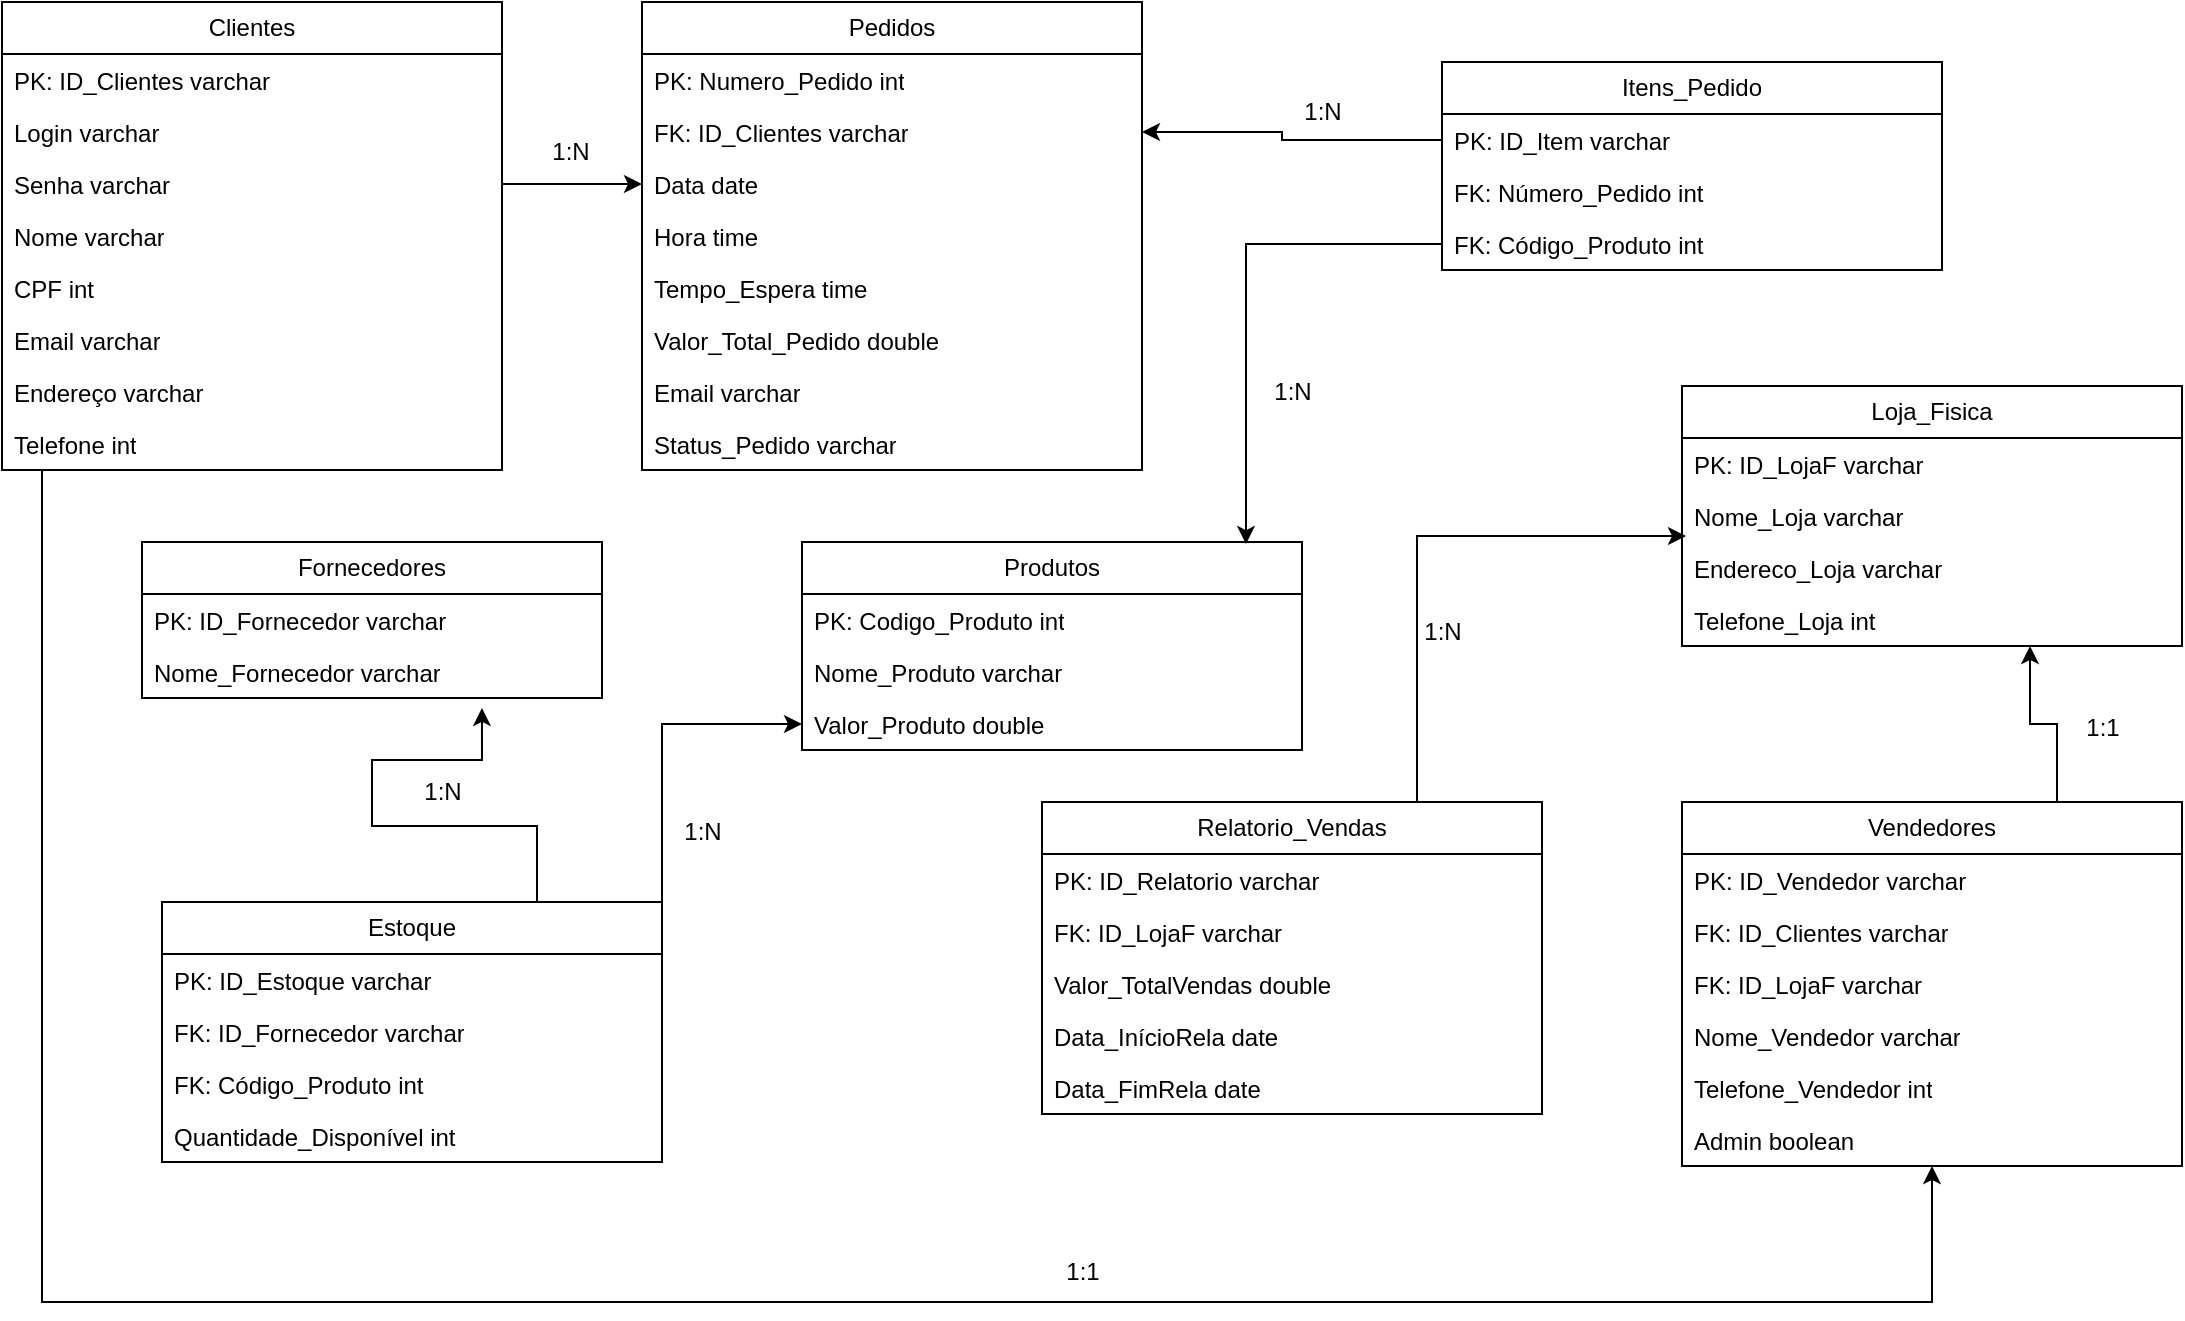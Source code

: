 <mxfile version="21.7.5" type="device">
  <diagram id="C5RBs43oDa-KdzZeNtuy" name="Page-1">
    <mxGraphModel dx="1434" dy="758" grid="1" gridSize="10" guides="1" tooltips="1" connect="1" arrows="1" fold="1" page="1" pageScale="1" pageWidth="827" pageHeight="1169" math="0" shadow="0">
      <root>
        <mxCell id="WIyWlLk6GJQsqaUBKTNV-0" />
        <mxCell id="WIyWlLk6GJQsqaUBKTNV-1" parent="WIyWlLk6GJQsqaUBKTNV-0" />
        <mxCell id="zgq8s6oH6BUuVLxjfa1--68" style="edgeStyle=orthogonalEdgeStyle;rounded=0;orthogonalLoop=1;jettySize=auto;html=1;" edge="1" parent="WIyWlLk6GJQsqaUBKTNV-1" source="zgq8s6oH6BUuVLxjfa1--0" target="zgq8s6oH6BUuVLxjfa1--45">
          <mxGeometry relative="1" as="geometry">
            <Array as="points">
              <mxPoint x="150" y="670" />
              <mxPoint x="1095" y="670" />
            </Array>
          </mxGeometry>
        </mxCell>
        <mxCell id="zgq8s6oH6BUuVLxjfa1--0" value="Clientes" style="swimlane;fontStyle=0;childLayout=stackLayout;horizontal=1;startSize=26;fillColor=none;horizontalStack=0;resizeParent=1;resizeParentMax=0;resizeLast=0;collapsible=1;marginBottom=0;whiteSpace=wrap;html=1;" vertex="1" parent="WIyWlLk6GJQsqaUBKTNV-1">
          <mxGeometry x="130" y="20" width="250" height="234" as="geometry" />
        </mxCell>
        <mxCell id="zgq8s6oH6BUuVLxjfa1--1" value="PK: ID_Clientes varchar" style="text;strokeColor=none;fillColor=none;align=left;verticalAlign=top;spacingLeft=4;spacingRight=4;overflow=hidden;rotatable=0;points=[[0,0.5],[1,0.5]];portConstraint=eastwest;whiteSpace=wrap;html=1;" vertex="1" parent="zgq8s6oH6BUuVLxjfa1--0">
          <mxGeometry y="26" width="250" height="26" as="geometry" />
        </mxCell>
        <mxCell id="zgq8s6oH6BUuVLxjfa1--2" value="Login varchar" style="text;strokeColor=none;fillColor=none;align=left;verticalAlign=top;spacingLeft=4;spacingRight=4;overflow=hidden;rotatable=0;points=[[0,0.5],[1,0.5]];portConstraint=eastwest;whiteSpace=wrap;html=1;" vertex="1" parent="zgq8s6oH6BUuVLxjfa1--0">
          <mxGeometry y="52" width="250" height="26" as="geometry" />
        </mxCell>
        <mxCell id="zgq8s6oH6BUuVLxjfa1--3" value="Senha varchar" style="text;strokeColor=none;fillColor=none;align=left;verticalAlign=top;spacingLeft=4;spacingRight=4;overflow=hidden;rotatable=0;points=[[0,0.5],[1,0.5]];portConstraint=eastwest;whiteSpace=wrap;html=1;" vertex="1" parent="zgq8s6oH6BUuVLxjfa1--0">
          <mxGeometry y="78" width="250" height="26" as="geometry" />
        </mxCell>
        <mxCell id="zgq8s6oH6BUuVLxjfa1--5" value="Nome varchar" style="text;strokeColor=none;fillColor=none;align=left;verticalAlign=top;spacingLeft=4;spacingRight=4;overflow=hidden;rotatable=0;points=[[0,0.5],[1,0.5]];portConstraint=eastwest;whiteSpace=wrap;html=1;" vertex="1" parent="zgq8s6oH6BUuVLxjfa1--0">
          <mxGeometry y="104" width="250" height="26" as="geometry" />
        </mxCell>
        <mxCell id="zgq8s6oH6BUuVLxjfa1--6" value="CPF int" style="text;strokeColor=none;fillColor=none;align=left;verticalAlign=top;spacingLeft=4;spacingRight=4;overflow=hidden;rotatable=0;points=[[0,0.5],[1,0.5]];portConstraint=eastwest;whiteSpace=wrap;html=1;" vertex="1" parent="zgq8s6oH6BUuVLxjfa1--0">
          <mxGeometry y="130" width="250" height="26" as="geometry" />
        </mxCell>
        <mxCell id="zgq8s6oH6BUuVLxjfa1--7" value="Email varchar" style="text;strokeColor=none;fillColor=none;align=left;verticalAlign=top;spacingLeft=4;spacingRight=4;overflow=hidden;rotatable=0;points=[[0,0.5],[1,0.5]];portConstraint=eastwest;whiteSpace=wrap;html=1;" vertex="1" parent="zgq8s6oH6BUuVLxjfa1--0">
          <mxGeometry y="156" width="250" height="26" as="geometry" />
        </mxCell>
        <mxCell id="zgq8s6oH6BUuVLxjfa1--8" value="Endereço varchar" style="text;strokeColor=none;fillColor=none;align=left;verticalAlign=top;spacingLeft=4;spacingRight=4;overflow=hidden;rotatable=0;points=[[0,0.5],[1,0.5]];portConstraint=eastwest;whiteSpace=wrap;html=1;" vertex="1" parent="zgq8s6oH6BUuVLxjfa1--0">
          <mxGeometry y="182" width="250" height="26" as="geometry" />
        </mxCell>
        <mxCell id="zgq8s6oH6BUuVLxjfa1--9" value="Telefone int" style="text;strokeColor=none;fillColor=none;align=left;verticalAlign=top;spacingLeft=4;spacingRight=4;overflow=hidden;rotatable=0;points=[[0,0.5],[1,0.5]];portConstraint=eastwest;whiteSpace=wrap;html=1;" vertex="1" parent="zgq8s6oH6BUuVLxjfa1--0">
          <mxGeometry y="208" width="250" height="26" as="geometry" />
        </mxCell>
        <mxCell id="zgq8s6oH6BUuVLxjfa1--10" value="Produtos" style="swimlane;fontStyle=0;childLayout=stackLayout;horizontal=1;startSize=26;fillColor=none;horizontalStack=0;resizeParent=1;resizeParentMax=0;resizeLast=0;collapsible=1;marginBottom=0;whiteSpace=wrap;html=1;" vertex="1" parent="WIyWlLk6GJQsqaUBKTNV-1">
          <mxGeometry x="530" y="290" width="250" height="104" as="geometry" />
        </mxCell>
        <mxCell id="zgq8s6oH6BUuVLxjfa1--11" value="PK: Codigo_Produto int" style="text;strokeColor=none;fillColor=none;align=left;verticalAlign=top;spacingLeft=4;spacingRight=4;overflow=hidden;rotatable=0;points=[[0,0.5],[1,0.5]];portConstraint=eastwest;whiteSpace=wrap;html=1;" vertex="1" parent="zgq8s6oH6BUuVLxjfa1--10">
          <mxGeometry y="26" width="250" height="26" as="geometry" />
        </mxCell>
        <mxCell id="zgq8s6oH6BUuVLxjfa1--12" value="Nome_Produto varchar" style="text;strokeColor=none;fillColor=none;align=left;verticalAlign=top;spacingLeft=4;spacingRight=4;overflow=hidden;rotatable=0;points=[[0,0.5],[1,0.5]];portConstraint=eastwest;whiteSpace=wrap;html=1;" vertex="1" parent="zgq8s6oH6BUuVLxjfa1--10">
          <mxGeometry y="52" width="250" height="26" as="geometry" />
        </mxCell>
        <mxCell id="zgq8s6oH6BUuVLxjfa1--13" value="Valor_Produto double" style="text;strokeColor=none;fillColor=none;align=left;verticalAlign=top;spacingLeft=4;spacingRight=4;overflow=hidden;rotatable=0;points=[[0,0.5],[1,0.5]];portConstraint=eastwest;whiteSpace=wrap;html=1;" vertex="1" parent="zgq8s6oH6BUuVLxjfa1--10">
          <mxGeometry y="78" width="250" height="26" as="geometry" />
        </mxCell>
        <mxCell id="zgq8s6oH6BUuVLxjfa1--19" value="Pedidos" style="swimlane;fontStyle=0;childLayout=stackLayout;horizontal=1;startSize=26;fillColor=none;horizontalStack=0;resizeParent=1;resizeParentMax=0;resizeLast=0;collapsible=1;marginBottom=0;whiteSpace=wrap;html=1;" vertex="1" parent="WIyWlLk6GJQsqaUBKTNV-1">
          <mxGeometry x="450" y="20" width="250" height="234" as="geometry" />
        </mxCell>
        <mxCell id="zgq8s6oH6BUuVLxjfa1--20" value="PK: Numero_Pedido int" style="text;strokeColor=none;fillColor=none;align=left;verticalAlign=top;spacingLeft=4;spacingRight=4;overflow=hidden;rotatable=0;points=[[0,0.5],[1,0.5]];portConstraint=eastwest;whiteSpace=wrap;html=1;" vertex="1" parent="zgq8s6oH6BUuVLxjfa1--19">
          <mxGeometry y="26" width="250" height="26" as="geometry" />
        </mxCell>
        <mxCell id="zgq8s6oH6BUuVLxjfa1--27" value="FK: ID_Clientes varchar" style="text;strokeColor=none;fillColor=none;align=left;verticalAlign=top;spacingLeft=4;spacingRight=4;overflow=hidden;rotatable=0;points=[[0,0.5],[1,0.5]];portConstraint=eastwest;whiteSpace=wrap;html=1;" vertex="1" parent="zgq8s6oH6BUuVLxjfa1--19">
          <mxGeometry y="52" width="250" height="26" as="geometry" />
        </mxCell>
        <mxCell id="zgq8s6oH6BUuVLxjfa1--21" value="Data date" style="text;strokeColor=none;fillColor=none;align=left;verticalAlign=top;spacingLeft=4;spacingRight=4;overflow=hidden;rotatable=0;points=[[0,0.5],[1,0.5]];portConstraint=eastwest;whiteSpace=wrap;html=1;" vertex="1" parent="zgq8s6oH6BUuVLxjfa1--19">
          <mxGeometry y="78" width="250" height="26" as="geometry" />
        </mxCell>
        <mxCell id="zgq8s6oH6BUuVLxjfa1--22" value="Hora time" style="text;strokeColor=none;fillColor=none;align=left;verticalAlign=top;spacingLeft=4;spacingRight=4;overflow=hidden;rotatable=0;points=[[0,0.5],[1,0.5]];portConstraint=eastwest;whiteSpace=wrap;html=1;" vertex="1" parent="zgq8s6oH6BUuVLxjfa1--19">
          <mxGeometry y="104" width="250" height="26" as="geometry" />
        </mxCell>
        <mxCell id="zgq8s6oH6BUuVLxjfa1--23" value="Tempo_Espera time&lt;br&gt;" style="text;strokeColor=none;fillColor=none;align=left;verticalAlign=top;spacingLeft=4;spacingRight=4;overflow=hidden;rotatable=0;points=[[0,0.5],[1,0.5]];portConstraint=eastwest;whiteSpace=wrap;html=1;" vertex="1" parent="zgq8s6oH6BUuVLxjfa1--19">
          <mxGeometry y="130" width="250" height="26" as="geometry" />
        </mxCell>
        <mxCell id="zgq8s6oH6BUuVLxjfa1--24" value="Valor_Total_Pedido double" style="text;strokeColor=none;fillColor=none;align=left;verticalAlign=top;spacingLeft=4;spacingRight=4;overflow=hidden;rotatable=0;points=[[0,0.5],[1,0.5]];portConstraint=eastwest;whiteSpace=wrap;html=1;" vertex="1" parent="zgq8s6oH6BUuVLxjfa1--19">
          <mxGeometry y="156" width="250" height="26" as="geometry" />
        </mxCell>
        <mxCell id="zgq8s6oH6BUuVLxjfa1--25" value="Email varchar" style="text;strokeColor=none;fillColor=none;align=left;verticalAlign=top;spacingLeft=4;spacingRight=4;overflow=hidden;rotatable=0;points=[[0,0.5],[1,0.5]];portConstraint=eastwest;whiteSpace=wrap;html=1;" vertex="1" parent="zgq8s6oH6BUuVLxjfa1--19">
          <mxGeometry y="182" width="250" height="26" as="geometry" />
        </mxCell>
        <mxCell id="zgq8s6oH6BUuVLxjfa1--26" value="Status_Pedido varchar" style="text;strokeColor=none;fillColor=none;align=left;verticalAlign=top;spacingLeft=4;spacingRight=4;overflow=hidden;rotatable=0;points=[[0,0.5],[1,0.5]];portConstraint=eastwest;whiteSpace=wrap;html=1;" vertex="1" parent="zgq8s6oH6BUuVLxjfa1--19">
          <mxGeometry y="208" width="250" height="26" as="geometry" />
        </mxCell>
        <mxCell id="zgq8s6oH6BUuVLxjfa1--28" value="Itens_Pedido" style="swimlane;fontStyle=0;childLayout=stackLayout;horizontal=1;startSize=26;fillColor=none;horizontalStack=0;resizeParent=1;resizeParentMax=0;resizeLast=0;collapsible=1;marginBottom=0;whiteSpace=wrap;html=1;" vertex="1" parent="WIyWlLk6GJQsqaUBKTNV-1">
          <mxGeometry x="850" y="50" width="250" height="104" as="geometry" />
        </mxCell>
        <mxCell id="zgq8s6oH6BUuVLxjfa1--29" value="PK: ID_Item varchar" style="text;strokeColor=none;fillColor=none;align=left;verticalAlign=top;spacingLeft=4;spacingRight=4;overflow=hidden;rotatable=0;points=[[0,0.5],[1,0.5]];portConstraint=eastwest;whiteSpace=wrap;html=1;" vertex="1" parent="zgq8s6oH6BUuVLxjfa1--28">
          <mxGeometry y="26" width="250" height="26" as="geometry" />
        </mxCell>
        <mxCell id="zgq8s6oH6BUuVLxjfa1--30" value="FK: Número_Pedido int" style="text;strokeColor=none;fillColor=none;align=left;verticalAlign=top;spacingLeft=4;spacingRight=4;overflow=hidden;rotatable=0;points=[[0,0.5],[1,0.5]];portConstraint=eastwest;whiteSpace=wrap;html=1;" vertex="1" parent="zgq8s6oH6BUuVLxjfa1--28">
          <mxGeometry y="52" width="250" height="26" as="geometry" />
        </mxCell>
        <mxCell id="zgq8s6oH6BUuVLxjfa1--31" value="FK: Código_Produto int&lt;br&gt;" style="text;strokeColor=none;fillColor=none;align=left;verticalAlign=top;spacingLeft=4;spacingRight=4;overflow=hidden;rotatable=0;points=[[0,0.5],[1,0.5]];portConstraint=eastwest;whiteSpace=wrap;html=1;" vertex="1" parent="zgq8s6oH6BUuVLxjfa1--28">
          <mxGeometry y="78" width="250" height="26" as="geometry" />
        </mxCell>
        <mxCell id="zgq8s6oH6BUuVLxjfa1--32" value="Fornecedores" style="swimlane;fontStyle=0;childLayout=stackLayout;horizontal=1;startSize=26;fillColor=none;horizontalStack=0;resizeParent=1;resizeParentMax=0;resizeLast=0;collapsible=1;marginBottom=0;whiteSpace=wrap;html=1;" vertex="1" parent="WIyWlLk6GJQsqaUBKTNV-1">
          <mxGeometry x="200" y="290" width="230" height="78" as="geometry" />
        </mxCell>
        <mxCell id="zgq8s6oH6BUuVLxjfa1--33" value="PK: ID_Fornecedor varchar" style="text;strokeColor=none;fillColor=none;align=left;verticalAlign=top;spacingLeft=4;spacingRight=4;overflow=hidden;rotatable=0;points=[[0,0.5],[1,0.5]];portConstraint=eastwest;whiteSpace=wrap;html=1;" vertex="1" parent="zgq8s6oH6BUuVLxjfa1--32">
          <mxGeometry y="26" width="230" height="26" as="geometry" />
        </mxCell>
        <mxCell id="zgq8s6oH6BUuVLxjfa1--34" value="Nome_Fornecedor varchar" style="text;strokeColor=none;fillColor=none;align=left;verticalAlign=top;spacingLeft=4;spacingRight=4;overflow=hidden;rotatable=0;points=[[0,0.5],[1,0.5]];portConstraint=eastwest;whiteSpace=wrap;html=1;" vertex="1" parent="zgq8s6oH6BUuVLxjfa1--32">
          <mxGeometry y="52" width="230" height="26" as="geometry" />
        </mxCell>
        <mxCell id="zgq8s6oH6BUuVLxjfa1--77" style="edgeStyle=orthogonalEdgeStyle;rounded=0;orthogonalLoop=1;jettySize=auto;html=1;exitX=0.75;exitY=0;exitDx=0;exitDy=0;entryX=0.739;entryY=1.192;entryDx=0;entryDy=0;entryPerimeter=0;" edge="1" parent="WIyWlLk6GJQsqaUBKTNV-1" source="zgq8s6oH6BUuVLxjfa1--36" target="zgq8s6oH6BUuVLxjfa1--34">
          <mxGeometry relative="1" as="geometry">
            <Array as="points">
              <mxPoint x="398" y="432" />
              <mxPoint x="315" y="432" />
              <mxPoint x="315" y="399" />
            </Array>
          </mxGeometry>
        </mxCell>
        <mxCell id="zgq8s6oH6BUuVLxjfa1--78" style="edgeStyle=orthogonalEdgeStyle;rounded=0;orthogonalLoop=1;jettySize=auto;html=1;exitX=1;exitY=0;exitDx=0;exitDy=0;" edge="1" parent="WIyWlLk6GJQsqaUBKTNV-1" source="zgq8s6oH6BUuVLxjfa1--36" target="zgq8s6oH6BUuVLxjfa1--13">
          <mxGeometry relative="1" as="geometry" />
        </mxCell>
        <mxCell id="zgq8s6oH6BUuVLxjfa1--36" value="Estoque" style="swimlane;fontStyle=0;childLayout=stackLayout;horizontal=1;startSize=26;fillColor=none;horizontalStack=0;resizeParent=1;resizeParentMax=0;resizeLast=0;collapsible=1;marginBottom=0;whiteSpace=wrap;html=1;" vertex="1" parent="WIyWlLk6GJQsqaUBKTNV-1">
          <mxGeometry x="210" y="470" width="250" height="130" as="geometry" />
        </mxCell>
        <mxCell id="zgq8s6oH6BUuVLxjfa1--37" value="PK: ID_Estoque varchar" style="text;strokeColor=none;fillColor=none;align=left;verticalAlign=top;spacingLeft=4;spacingRight=4;overflow=hidden;rotatable=0;points=[[0,0.5],[1,0.5]];portConstraint=eastwest;whiteSpace=wrap;html=1;" vertex="1" parent="zgq8s6oH6BUuVLxjfa1--36">
          <mxGeometry y="26" width="250" height="26" as="geometry" />
        </mxCell>
        <mxCell id="zgq8s6oH6BUuVLxjfa1--39" value="FK: ID_Fornecedor varchar" style="text;strokeColor=none;fillColor=none;align=left;verticalAlign=top;spacingLeft=4;spacingRight=4;overflow=hidden;rotatable=0;points=[[0,0.5],[1,0.5]];portConstraint=eastwest;whiteSpace=wrap;html=1;" vertex="1" parent="zgq8s6oH6BUuVLxjfa1--36">
          <mxGeometry y="52" width="250" height="26" as="geometry" />
        </mxCell>
        <mxCell id="zgq8s6oH6BUuVLxjfa1--40" value="FK: Código_Produto int&lt;br&gt;" style="text;strokeColor=none;fillColor=none;align=left;verticalAlign=top;spacingLeft=4;spacingRight=4;overflow=hidden;rotatable=0;points=[[0,0.5],[1,0.5]];portConstraint=eastwest;whiteSpace=wrap;html=1;" vertex="1" parent="zgq8s6oH6BUuVLxjfa1--36">
          <mxGeometry y="78" width="250" height="26" as="geometry" />
        </mxCell>
        <mxCell id="zgq8s6oH6BUuVLxjfa1--38" value="Quantidade_Disponível int" style="text;strokeColor=none;fillColor=none;align=left;verticalAlign=top;spacingLeft=4;spacingRight=4;overflow=hidden;rotatable=0;points=[[0,0.5],[1,0.5]];portConstraint=eastwest;whiteSpace=wrap;html=1;" vertex="1" parent="zgq8s6oH6BUuVLxjfa1--36">
          <mxGeometry y="104" width="250" height="26" as="geometry" />
        </mxCell>
        <mxCell id="zgq8s6oH6BUuVLxjfa1--73" style="edgeStyle=orthogonalEdgeStyle;rounded=0;orthogonalLoop=1;jettySize=auto;html=1;exitX=0.75;exitY=0;exitDx=0;exitDy=0;entryX=0.696;entryY=1;entryDx=0;entryDy=0;entryPerimeter=0;" edge="1" parent="WIyWlLk6GJQsqaUBKTNV-1" source="zgq8s6oH6BUuVLxjfa1--41" target="zgq8s6oH6BUuVLxjfa1--54">
          <mxGeometry relative="1" as="geometry" />
        </mxCell>
        <mxCell id="zgq8s6oH6BUuVLxjfa1--41" value="Vendedores" style="swimlane;fontStyle=0;childLayout=stackLayout;horizontal=1;startSize=26;fillColor=none;horizontalStack=0;resizeParent=1;resizeParentMax=0;resizeLast=0;collapsible=1;marginBottom=0;whiteSpace=wrap;html=1;" vertex="1" parent="WIyWlLk6GJQsqaUBKTNV-1">
          <mxGeometry x="970" y="420" width="250" height="182" as="geometry" />
        </mxCell>
        <mxCell id="zgq8s6oH6BUuVLxjfa1--42" value="PK: ID_Vendedor varchar" style="text;strokeColor=none;fillColor=none;align=left;verticalAlign=top;spacingLeft=4;spacingRight=4;overflow=hidden;rotatable=0;points=[[0,0.5],[1,0.5]];portConstraint=eastwest;whiteSpace=wrap;html=1;" vertex="1" parent="zgq8s6oH6BUuVLxjfa1--41">
          <mxGeometry y="26" width="250" height="26" as="geometry" />
        </mxCell>
        <mxCell id="zgq8s6oH6BUuVLxjfa1--47" value="FK: ID_Clientes varchar" style="text;strokeColor=none;fillColor=none;align=left;verticalAlign=top;spacingLeft=4;spacingRight=4;overflow=hidden;rotatable=0;points=[[0,0.5],[1,0.5]];portConstraint=eastwest;whiteSpace=wrap;html=1;" vertex="1" parent="zgq8s6oH6BUuVLxjfa1--41">
          <mxGeometry y="52" width="250" height="26" as="geometry" />
        </mxCell>
        <mxCell id="zgq8s6oH6BUuVLxjfa1--46" value="FK: ID_LojaF varchar" style="text;strokeColor=none;fillColor=none;align=left;verticalAlign=top;spacingLeft=4;spacingRight=4;overflow=hidden;rotatable=0;points=[[0,0.5],[1,0.5]];portConstraint=eastwest;whiteSpace=wrap;html=1;" vertex="1" parent="zgq8s6oH6BUuVLxjfa1--41">
          <mxGeometry y="78" width="250" height="26" as="geometry" />
        </mxCell>
        <mxCell id="zgq8s6oH6BUuVLxjfa1--43" value="Nome_Vendedor varchar" style="text;strokeColor=none;fillColor=none;align=left;verticalAlign=top;spacingLeft=4;spacingRight=4;overflow=hidden;rotatable=0;points=[[0,0.5],[1,0.5]];portConstraint=eastwest;whiteSpace=wrap;html=1;" vertex="1" parent="zgq8s6oH6BUuVLxjfa1--41">
          <mxGeometry y="104" width="250" height="26" as="geometry" />
        </mxCell>
        <mxCell id="zgq8s6oH6BUuVLxjfa1--44" value="Telefone_Vendedor int" style="text;strokeColor=none;fillColor=none;align=left;verticalAlign=top;spacingLeft=4;spacingRight=4;overflow=hidden;rotatable=0;points=[[0,0.5],[1,0.5]];portConstraint=eastwest;whiteSpace=wrap;html=1;" vertex="1" parent="zgq8s6oH6BUuVLxjfa1--41">
          <mxGeometry y="130" width="250" height="26" as="geometry" />
        </mxCell>
        <mxCell id="zgq8s6oH6BUuVLxjfa1--45" value="Admin boolean" style="text;strokeColor=none;fillColor=none;align=left;verticalAlign=top;spacingLeft=4;spacingRight=4;overflow=hidden;rotatable=0;points=[[0,0.5],[1,0.5]];portConstraint=eastwest;whiteSpace=wrap;html=1;" vertex="1" parent="zgq8s6oH6BUuVLxjfa1--41">
          <mxGeometry y="156" width="250" height="26" as="geometry" />
        </mxCell>
        <mxCell id="zgq8s6oH6BUuVLxjfa1--50" value="Loja_Fisica" style="swimlane;fontStyle=0;childLayout=stackLayout;horizontal=1;startSize=26;fillColor=none;horizontalStack=0;resizeParent=1;resizeParentMax=0;resizeLast=0;collapsible=1;marginBottom=0;whiteSpace=wrap;html=1;" vertex="1" parent="WIyWlLk6GJQsqaUBKTNV-1">
          <mxGeometry x="970" y="212" width="250" height="130" as="geometry" />
        </mxCell>
        <mxCell id="zgq8s6oH6BUuVLxjfa1--51" value="PK: ID_LojaF varchar" style="text;strokeColor=none;fillColor=none;align=left;verticalAlign=top;spacingLeft=4;spacingRight=4;overflow=hidden;rotatable=0;points=[[0,0.5],[1,0.5]];portConstraint=eastwest;whiteSpace=wrap;html=1;" vertex="1" parent="zgq8s6oH6BUuVLxjfa1--50">
          <mxGeometry y="26" width="250" height="26" as="geometry" />
        </mxCell>
        <mxCell id="zgq8s6oH6BUuVLxjfa1--52" value="Nome_Loja varchar" style="text;strokeColor=none;fillColor=none;align=left;verticalAlign=top;spacingLeft=4;spacingRight=4;overflow=hidden;rotatable=0;points=[[0,0.5],[1,0.5]];portConstraint=eastwest;whiteSpace=wrap;html=1;" vertex="1" parent="zgq8s6oH6BUuVLxjfa1--50">
          <mxGeometry y="52" width="250" height="26" as="geometry" />
        </mxCell>
        <mxCell id="zgq8s6oH6BUuVLxjfa1--53" value="Endereco_Loja varchar" style="text;strokeColor=none;fillColor=none;align=left;verticalAlign=top;spacingLeft=4;spacingRight=4;overflow=hidden;rotatable=0;points=[[0,0.5],[1,0.5]];portConstraint=eastwest;whiteSpace=wrap;html=1;" vertex="1" parent="zgq8s6oH6BUuVLxjfa1--50">
          <mxGeometry y="78" width="250" height="26" as="geometry" />
        </mxCell>
        <mxCell id="zgq8s6oH6BUuVLxjfa1--54" value="Telefone_Loja int" style="text;strokeColor=none;fillColor=none;align=left;verticalAlign=top;spacingLeft=4;spacingRight=4;overflow=hidden;rotatable=0;points=[[0,0.5],[1,0.5]];portConstraint=eastwest;whiteSpace=wrap;html=1;" vertex="1" parent="zgq8s6oH6BUuVLxjfa1--50">
          <mxGeometry y="104" width="250" height="26" as="geometry" />
        </mxCell>
        <mxCell id="zgq8s6oH6BUuVLxjfa1--72" style="edgeStyle=orthogonalEdgeStyle;rounded=0;orthogonalLoop=1;jettySize=auto;html=1;exitX=0.75;exitY=0;exitDx=0;exitDy=0;entryX=0.008;entryY=-0.115;entryDx=0;entryDy=0;entryPerimeter=0;" edge="1" parent="WIyWlLk6GJQsqaUBKTNV-1" source="zgq8s6oH6BUuVLxjfa1--55" target="zgq8s6oH6BUuVLxjfa1--53">
          <mxGeometry relative="1" as="geometry" />
        </mxCell>
        <mxCell id="zgq8s6oH6BUuVLxjfa1--55" value="Relatorio_Vendas" style="swimlane;fontStyle=0;childLayout=stackLayout;horizontal=1;startSize=26;fillColor=none;horizontalStack=0;resizeParent=1;resizeParentMax=0;resizeLast=0;collapsible=1;marginBottom=0;whiteSpace=wrap;html=1;" vertex="1" parent="WIyWlLk6GJQsqaUBKTNV-1">
          <mxGeometry x="650" y="420" width="250" height="156" as="geometry" />
        </mxCell>
        <mxCell id="zgq8s6oH6BUuVLxjfa1--56" value="PK: ID_Relatorio varchar" style="text;strokeColor=none;fillColor=none;align=left;verticalAlign=top;spacingLeft=4;spacingRight=4;overflow=hidden;rotatable=0;points=[[0,0.5],[1,0.5]];portConstraint=eastwest;whiteSpace=wrap;html=1;" vertex="1" parent="zgq8s6oH6BUuVLxjfa1--55">
          <mxGeometry y="26" width="250" height="26" as="geometry" />
        </mxCell>
        <mxCell id="zgq8s6oH6BUuVLxjfa1--60" value="FK: ID_LojaF varchar" style="text;strokeColor=none;fillColor=none;align=left;verticalAlign=top;spacingLeft=4;spacingRight=4;overflow=hidden;rotatable=0;points=[[0,0.5],[1,0.5]];portConstraint=eastwest;whiteSpace=wrap;html=1;" vertex="1" parent="zgq8s6oH6BUuVLxjfa1--55">
          <mxGeometry y="52" width="250" height="26" as="geometry" />
        </mxCell>
        <mxCell id="zgq8s6oH6BUuVLxjfa1--57" value="Valor_TotalVendas double" style="text;strokeColor=none;fillColor=none;align=left;verticalAlign=top;spacingLeft=4;spacingRight=4;overflow=hidden;rotatable=0;points=[[0,0.5],[1,0.5]];portConstraint=eastwest;whiteSpace=wrap;html=1;" vertex="1" parent="zgq8s6oH6BUuVLxjfa1--55">
          <mxGeometry y="78" width="250" height="26" as="geometry" />
        </mxCell>
        <mxCell id="zgq8s6oH6BUuVLxjfa1--58" value="Data_InícioRela date" style="text;strokeColor=none;fillColor=none;align=left;verticalAlign=top;spacingLeft=4;spacingRight=4;overflow=hidden;rotatable=0;points=[[0,0.5],[1,0.5]];portConstraint=eastwest;whiteSpace=wrap;html=1;" vertex="1" parent="zgq8s6oH6BUuVLxjfa1--55">
          <mxGeometry y="104" width="250" height="26" as="geometry" />
        </mxCell>
        <mxCell id="zgq8s6oH6BUuVLxjfa1--59" value="Data_FimRela date" style="text;strokeColor=none;fillColor=none;align=left;verticalAlign=top;spacingLeft=4;spacingRight=4;overflow=hidden;rotatable=0;points=[[0,0.5],[1,0.5]];portConstraint=eastwest;whiteSpace=wrap;html=1;" vertex="1" parent="zgq8s6oH6BUuVLxjfa1--55">
          <mxGeometry y="130" width="250" height="26" as="geometry" />
        </mxCell>
        <mxCell id="zgq8s6oH6BUuVLxjfa1--74" style="edgeStyle=orthogonalEdgeStyle;rounded=0;orthogonalLoop=1;jettySize=auto;html=1;exitX=0;exitY=0.5;exitDx=0;exitDy=0;entryX=1;entryY=0.5;entryDx=0;entryDy=0;" edge="1" parent="WIyWlLk6GJQsqaUBKTNV-1" source="zgq8s6oH6BUuVLxjfa1--29" target="zgq8s6oH6BUuVLxjfa1--27">
          <mxGeometry relative="1" as="geometry">
            <Array as="points">
              <mxPoint x="770" y="89" />
              <mxPoint x="770" y="85" />
            </Array>
          </mxGeometry>
        </mxCell>
        <mxCell id="zgq8s6oH6BUuVLxjfa1--75" style="edgeStyle=orthogonalEdgeStyle;rounded=0;orthogonalLoop=1;jettySize=auto;html=1;exitX=0;exitY=0.5;exitDx=0;exitDy=0;entryX=0.888;entryY=0.01;entryDx=0;entryDy=0;entryPerimeter=0;" edge="1" parent="WIyWlLk6GJQsqaUBKTNV-1" source="zgq8s6oH6BUuVLxjfa1--31" target="zgq8s6oH6BUuVLxjfa1--10">
          <mxGeometry relative="1" as="geometry" />
        </mxCell>
        <mxCell id="zgq8s6oH6BUuVLxjfa1--76" style="edgeStyle=orthogonalEdgeStyle;rounded=0;orthogonalLoop=1;jettySize=auto;html=1;exitX=1;exitY=0.5;exitDx=0;exitDy=0;entryX=0;entryY=0.5;entryDx=0;entryDy=0;" edge="1" parent="WIyWlLk6GJQsqaUBKTNV-1" source="zgq8s6oH6BUuVLxjfa1--3" target="zgq8s6oH6BUuVLxjfa1--21">
          <mxGeometry relative="1" as="geometry" />
        </mxCell>
        <mxCell id="zgq8s6oH6BUuVLxjfa1--79" value="1:1&lt;br&gt;" style="text;html=1;align=center;verticalAlign=middle;resizable=0;points=[];autosize=1;strokeColor=none;fillColor=none;" vertex="1" parent="WIyWlLk6GJQsqaUBKTNV-1">
          <mxGeometry x="650" y="640" width="40" height="30" as="geometry" />
        </mxCell>
        <mxCell id="zgq8s6oH6BUuVLxjfa1--80" value="1:1&lt;br&gt;" style="text;html=1;align=center;verticalAlign=middle;resizable=0;points=[];autosize=1;strokeColor=none;fillColor=none;" vertex="1" parent="WIyWlLk6GJQsqaUBKTNV-1">
          <mxGeometry x="1160" y="368" width="40" height="30" as="geometry" />
        </mxCell>
        <mxCell id="zgq8s6oH6BUuVLxjfa1--81" value="1:N" style="text;html=1;align=center;verticalAlign=middle;resizable=0;points=[];autosize=1;strokeColor=none;fillColor=none;" vertex="1" parent="WIyWlLk6GJQsqaUBKTNV-1">
          <mxGeometry x="393.5" y="80" width="40" height="30" as="geometry" />
        </mxCell>
        <mxCell id="zgq8s6oH6BUuVLxjfa1--82" value="1:N" style="text;html=1;align=center;verticalAlign=middle;resizable=0;points=[];autosize=1;strokeColor=none;fillColor=none;" vertex="1" parent="WIyWlLk6GJQsqaUBKTNV-1">
          <mxGeometry x="770" y="60" width="40" height="30" as="geometry" />
        </mxCell>
        <mxCell id="zgq8s6oH6BUuVLxjfa1--83" value="1:N" style="text;html=1;align=center;verticalAlign=middle;resizable=0;points=[];autosize=1;strokeColor=none;fillColor=none;" vertex="1" parent="WIyWlLk6GJQsqaUBKTNV-1">
          <mxGeometry x="755" y="200" width="40" height="30" as="geometry" />
        </mxCell>
        <mxCell id="zgq8s6oH6BUuVLxjfa1--84" value="1:N" style="text;html=1;align=center;verticalAlign=middle;resizable=0;points=[];autosize=1;strokeColor=none;fillColor=none;" vertex="1" parent="WIyWlLk6GJQsqaUBKTNV-1">
          <mxGeometry x="330" y="400" width="40" height="30" as="geometry" />
        </mxCell>
        <mxCell id="zgq8s6oH6BUuVLxjfa1--85" value="1:N" style="text;html=1;align=center;verticalAlign=middle;resizable=0;points=[];autosize=1;strokeColor=none;fillColor=none;" vertex="1" parent="WIyWlLk6GJQsqaUBKTNV-1">
          <mxGeometry x="460" y="420" width="40" height="30" as="geometry" />
        </mxCell>
        <mxCell id="zgq8s6oH6BUuVLxjfa1--86" value="1:N" style="text;html=1;align=center;verticalAlign=middle;resizable=0;points=[];autosize=1;strokeColor=none;fillColor=none;" vertex="1" parent="WIyWlLk6GJQsqaUBKTNV-1">
          <mxGeometry x="830" y="320" width="40" height="30" as="geometry" />
        </mxCell>
      </root>
    </mxGraphModel>
  </diagram>
</mxfile>
